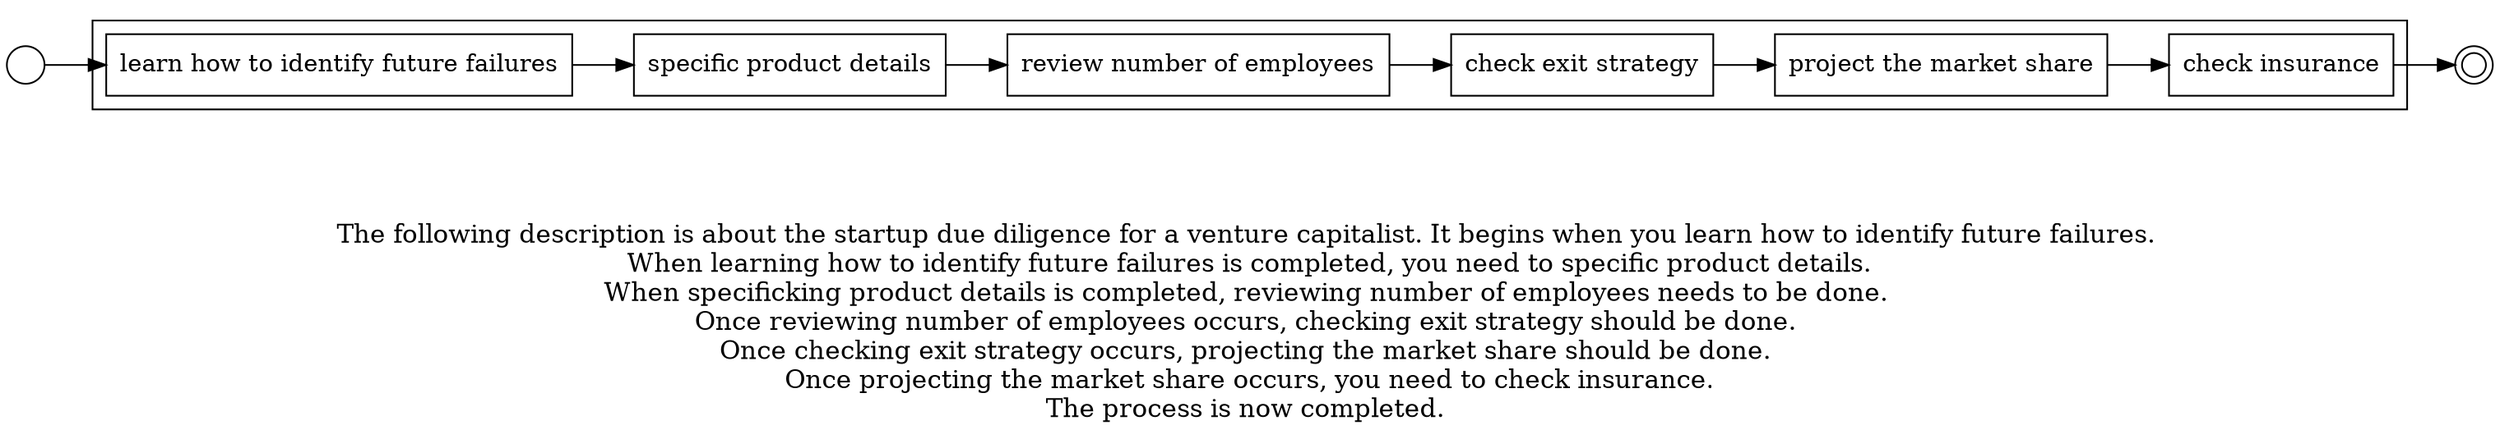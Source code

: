 digraph startup_due_diligence_for_a_venture_capitalist_32 {
	graph [rankdir=LR]
	START_NODE [label="" shape=circle width=0.3]
	subgraph CLUSTER_0 {
		"learn how to identify future failures" [shape=box]
		"specific product details" [shape=box]
		"learn how to identify future failures" -> "specific product details"
		"review number of employees" [shape=box]
		"specific product details" -> "review number of employees"
		"check exit strategy" [shape=box]
		"review number of employees" -> "check exit strategy"
		"project the market share" [shape=box]
		"check exit strategy" -> "project the market share"
		"check insurance" [shape=box]
		"project the market share" -> "check insurance"
	}
	START_NODE -> "learn how to identify future failures"
	END_NODE [label="" shape=doublecircle width=0.2]
	"check insurance" -> END_NODE
	fontsize=15 label="\n\n
The following description is about the startup due diligence for a venture capitalist. It begins when you learn how to identify future failures. 
When learning how to identify future failures is completed, you need to specific product details.
When specificking product details is completed, reviewing number of employees needs to be done. 
Once reviewing number of employees occurs, checking exit strategy should be done. 
Once checking exit strategy occurs, projecting the market share should be done. 
Once projecting the market share occurs, you need to check insurance.
The process is now completed. 
"
}
